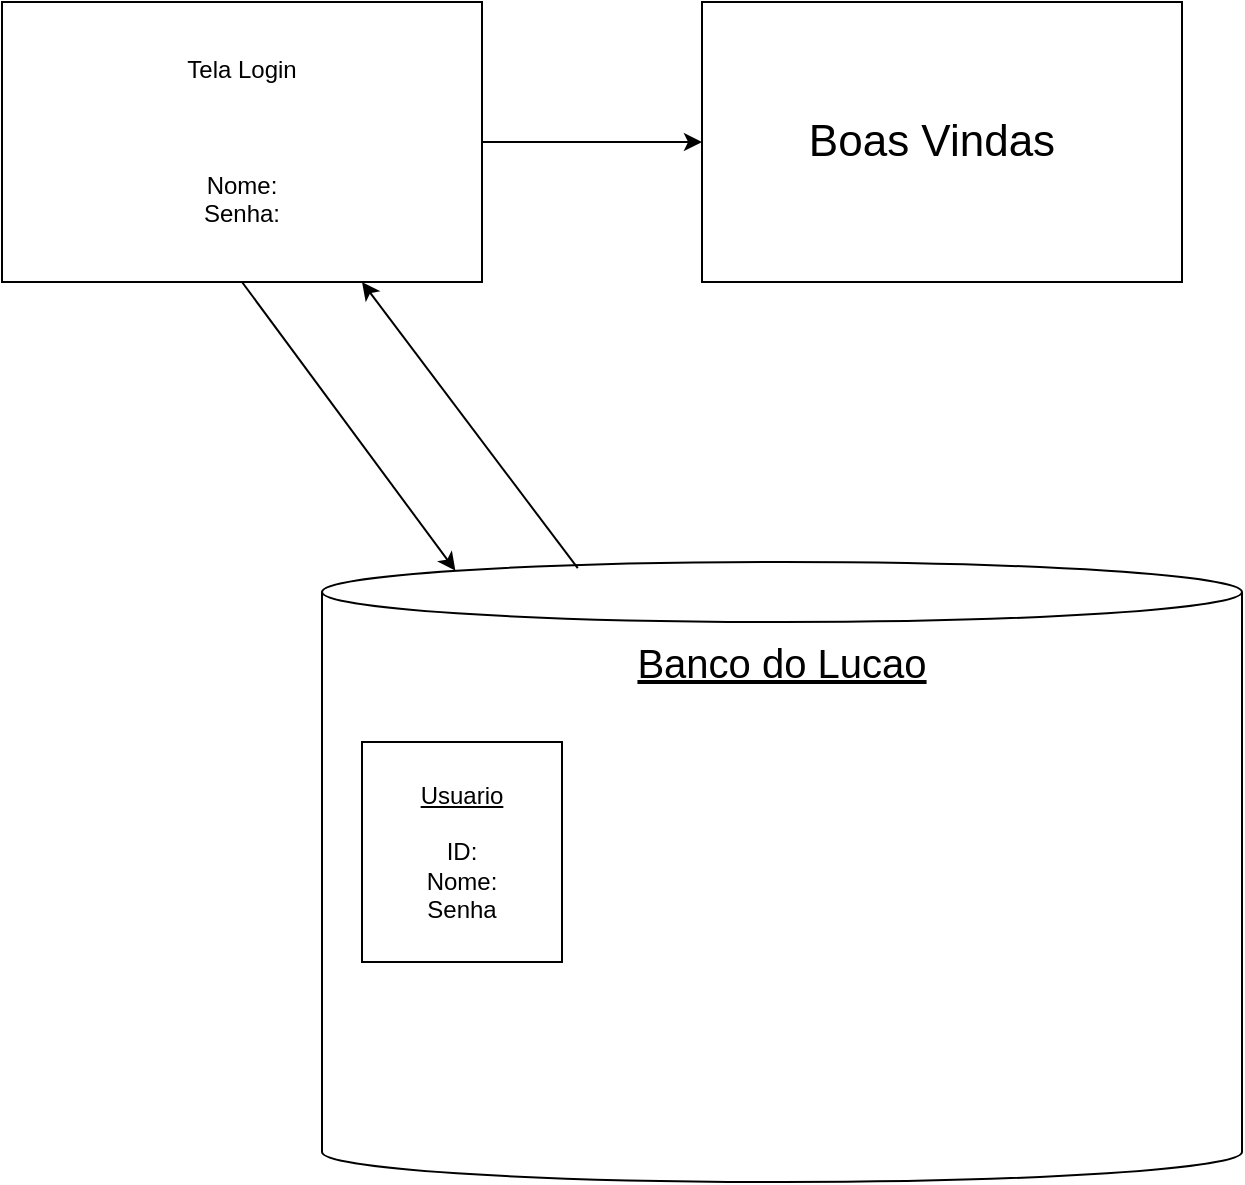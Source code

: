 <mxfile version="14.8.4" type="device"><diagram id="UlpWbi1pFhdEoerTFyF6" name="Page-1"><mxGraphModel dx="1189" dy="1148" grid="1" gridSize="10" guides="1" tooltips="1" connect="1" arrows="1" fold="1" page="1" pageScale="1" pageWidth="1169" pageHeight="827" math="0" shadow="0"><root><mxCell id="0"/><mxCell id="1" parent="0"/><mxCell id="6ZjUK73uvLs-HOTSI1AK-1" value="Tela Login&lt;br&gt;&lt;br&gt;&lt;br&gt;&lt;br&gt;Nome:&lt;br&gt;Senha:" style="rounded=0;whiteSpace=wrap;html=1;" vertex="1" parent="1"><mxGeometry x="190" y="170" width="240" height="140" as="geometry"/></mxCell><mxCell id="6ZjUK73uvLs-HOTSI1AK-2" value="" style="rounded=0;whiteSpace=wrap;html=1;" vertex="1" parent="1"><mxGeometry x="540" y="170" width="240" height="140" as="geometry"/></mxCell><mxCell id="6ZjUK73uvLs-HOTSI1AK-3" value="" style="endArrow=classic;html=1;exitX=1;exitY=0.5;exitDx=0;exitDy=0;entryX=0;entryY=0.5;entryDx=0;entryDy=0;" edge="1" parent="1" source="6ZjUK73uvLs-HOTSI1AK-1" target="6ZjUK73uvLs-HOTSI1AK-2"><mxGeometry width="50" height="50" relative="1" as="geometry"><mxPoint x="560" y="410" as="sourcePoint"/><mxPoint x="610" y="360" as="targetPoint"/></mxGeometry></mxCell><mxCell id="6ZjUK73uvLs-HOTSI1AK-4" value="" style="shape=cylinder3;whiteSpace=wrap;html=1;boundedLbl=1;backgroundOutline=1;size=15;align=center;" vertex="1" parent="1"><mxGeometry x="350" y="450" width="460" height="310" as="geometry"/></mxCell><mxCell id="6ZjUK73uvLs-HOTSI1AK-5" value="" style="endArrow=classic;html=1;exitX=0.5;exitY=1;exitDx=0;exitDy=0;entryX=0.145;entryY=0;entryDx=0;entryDy=4.35;entryPerimeter=0;" edge="1" parent="1" source="6ZjUK73uvLs-HOTSI1AK-1" target="6ZjUK73uvLs-HOTSI1AK-4"><mxGeometry width="50" height="50" relative="1" as="geometry"><mxPoint x="560" y="370" as="sourcePoint"/><mxPoint x="610" y="320" as="targetPoint"/></mxGeometry></mxCell><mxCell id="6ZjUK73uvLs-HOTSI1AK-6" value="" style="endArrow=classic;html=1;exitX=0.278;exitY=0.01;exitDx=0;exitDy=0;exitPerimeter=0;entryX=0.75;entryY=1;entryDx=0;entryDy=0;" edge="1" parent="1" source="6ZjUK73uvLs-HOTSI1AK-4" target="6ZjUK73uvLs-HOTSI1AK-1"><mxGeometry width="50" height="50" relative="1" as="geometry"><mxPoint x="560" y="370" as="sourcePoint"/><mxPoint x="610" y="320" as="targetPoint"/></mxGeometry></mxCell><mxCell id="6ZjUK73uvLs-HOTSI1AK-7" value="&lt;u&gt;Usuario&lt;br&gt;&lt;/u&gt;&lt;br&gt;ID:&lt;br&gt;Nome:&lt;br&gt;Senha" style="rounded=0;whiteSpace=wrap;html=1;" vertex="1" parent="1"><mxGeometry x="370" y="540" width="100" height="110" as="geometry"/></mxCell><mxCell id="6ZjUK73uvLs-HOTSI1AK-9" value="&lt;font style=&quot;font-size: 20px&quot;&gt;&lt;u&gt;Banco do Lucao&lt;/u&gt;&lt;/font&gt;" style="text;html=1;strokeColor=none;fillColor=none;align=center;verticalAlign=middle;whiteSpace=wrap;rounded=0;" vertex="1" parent="1"><mxGeometry x="430" y="470" width="300" height="60" as="geometry"/></mxCell><mxCell id="6ZjUK73uvLs-HOTSI1AK-10" value="&lt;font style=&quot;font-size: 22px&quot;&gt;Boas Vindas&lt;/font&gt;" style="text;html=1;strokeColor=none;fillColor=none;align=center;verticalAlign=middle;whiteSpace=wrap;rounded=0;" vertex="1" parent="1"><mxGeometry x="585" y="210" width="140" height="60" as="geometry"/></mxCell></root></mxGraphModel></diagram></mxfile>